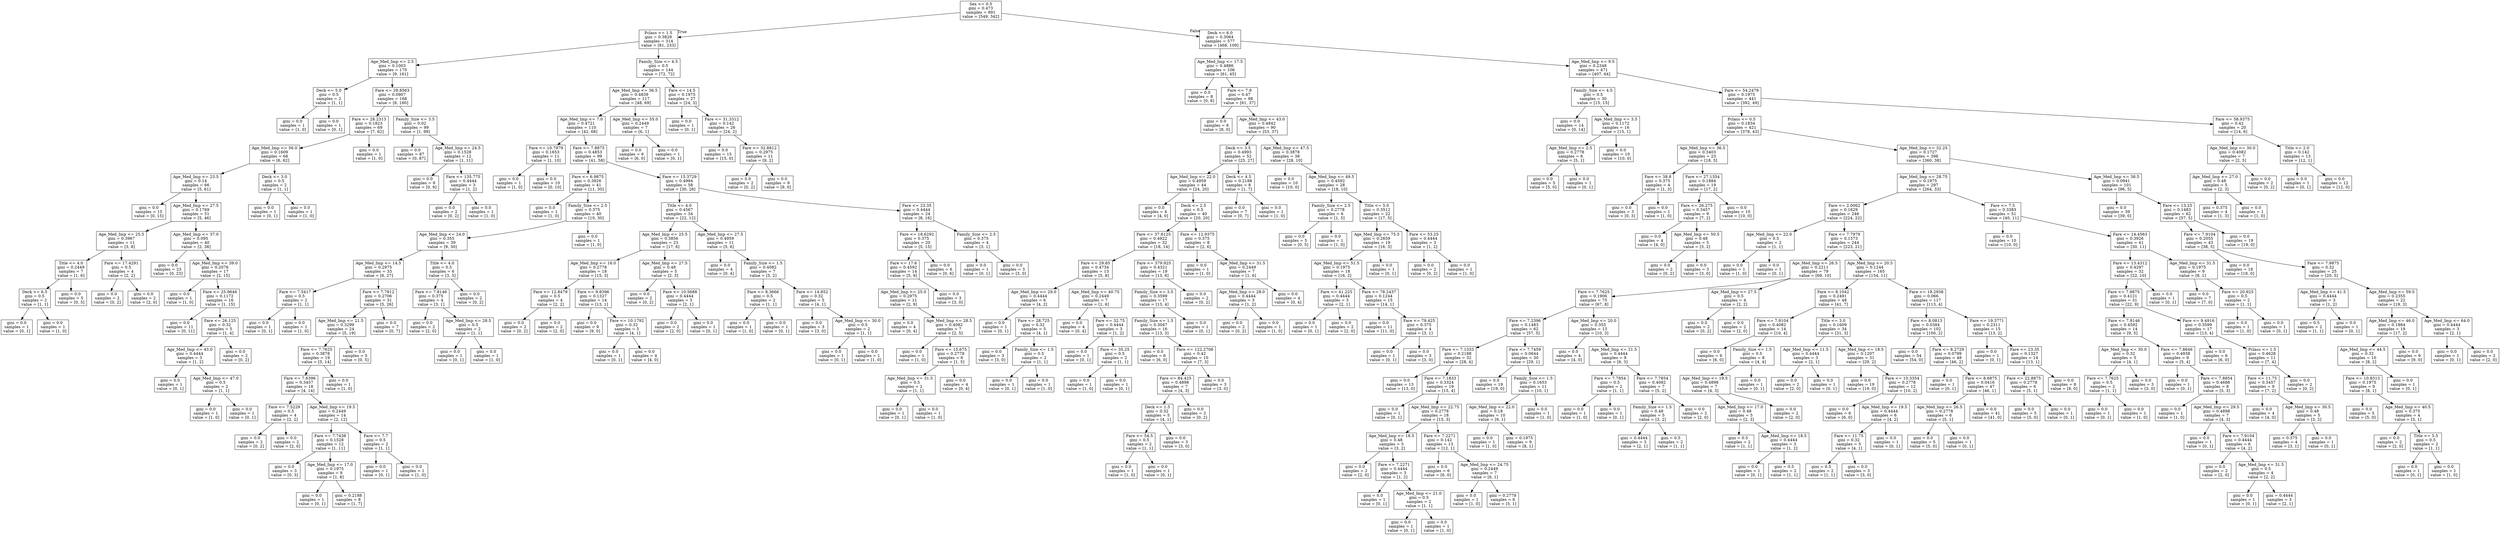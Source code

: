 digraph Tree {
node [shape=box] ;
0 [label="Sex <= 0.5\ngini = 0.473\nsamples = 891\nvalue = [549, 342]"] ;
1 [label="Pclass <= 1.5\ngini = 0.3828\nsamples = 314\nvalue = [81, 233]"] ;
0 -> 1 [labeldistance=2.5, labelangle=45, headlabel="True"] ;
2 [label="Age_Med_Imp <= 2.5\ngini = 0.1003\nsamples = 170\nvalue = [9, 161]"] ;
1 -> 2 ;
3 [label="Deck <= 5.0\ngini = 0.5\nsamples = 2\nvalue = [1, 1]"] ;
2 -> 3 ;
4 [label="gini = 0.0\nsamples = 1\nvalue = [1, 0]"] ;
3 -> 4 ;
5 [label="gini = 0.0\nsamples = 1\nvalue = [0, 1]"] ;
3 -> 5 ;
6 [label="Fare <= 28.8563\ngini = 0.0907\nsamples = 168\nvalue = [8, 160]"] ;
2 -> 6 ;
7 [label="Fare <= 28.2313\ngini = 0.1823\nsamples = 69\nvalue = [7, 62]"] ;
6 -> 7 ;
8 [label="Age_Med_Imp <= 56.0\ngini = 0.1609\nsamples = 68\nvalue = [6, 62]"] ;
7 -> 8 ;
9 [label="Age_Med_Imp <= 23.5\ngini = 0.14\nsamples = 66\nvalue = [5, 61]"] ;
8 -> 9 ;
10 [label="gini = 0.0\nsamples = 15\nvalue = [0, 15]"] ;
9 -> 10 ;
11 [label="Age_Med_Imp <= 27.5\ngini = 0.1769\nsamples = 51\nvalue = [5, 46]"] ;
9 -> 11 ;
12 [label="Age_Med_Imp <= 25.5\ngini = 0.3967\nsamples = 11\nvalue = [3, 8]"] ;
11 -> 12 ;
13 [label="Title <= 4.0\ngini = 0.2449\nsamples = 7\nvalue = [1, 6]"] ;
12 -> 13 ;
14 [label="Deck <= 6.5\ngini = 0.5\nsamples = 2\nvalue = [1, 1]"] ;
13 -> 14 ;
15 [label="gini = 0.0\nsamples = 1\nvalue = [0, 1]"] ;
14 -> 15 ;
16 [label="gini = 0.0\nsamples = 1\nvalue = [1, 0]"] ;
14 -> 16 ;
17 [label="gini = 0.0\nsamples = 5\nvalue = [0, 5]"] ;
13 -> 17 ;
18 [label="Fare <= 17.4291\ngini = 0.5\nsamples = 4\nvalue = [2, 2]"] ;
12 -> 18 ;
19 [label="gini = 0.0\nsamples = 2\nvalue = [0, 2]"] ;
18 -> 19 ;
20 [label="gini = 0.0\nsamples = 2\nvalue = [2, 0]"] ;
18 -> 20 ;
21 [label="Age_Med_Imp <= 37.0\ngini = 0.095\nsamples = 40\nvalue = [2, 38]"] ;
11 -> 21 ;
22 [label="gini = 0.0\nsamples = 23\nvalue = [0, 23]"] ;
21 -> 22 ;
23 [label="Age_Med_Imp <= 39.0\ngini = 0.2076\nsamples = 17\nvalue = [2, 15]"] ;
21 -> 23 ;
24 [label="gini = 0.0\nsamples = 1\nvalue = [1, 0]"] ;
23 -> 24 ;
25 [label="Fare <= 25.9646\ngini = 0.1172\nsamples = 16\nvalue = [1, 15]"] ;
23 -> 25 ;
26 [label="gini = 0.0\nsamples = 11\nvalue = [0, 11]"] ;
25 -> 26 ;
27 [label="Fare <= 26.125\ngini = 0.32\nsamples = 5\nvalue = [1, 4]"] ;
25 -> 27 ;
28 [label="Age_Med_Imp <= 43.0\ngini = 0.4444\nsamples = 3\nvalue = [1, 2]"] ;
27 -> 28 ;
29 [label="gini = 0.0\nsamples = 1\nvalue = [0, 1]"] ;
28 -> 29 ;
30 [label="Age_Med_Imp <= 47.0\ngini = 0.5\nsamples = 2\nvalue = [1, 1]"] ;
28 -> 30 ;
31 [label="gini = 0.0\nsamples = 1\nvalue = [1, 0]"] ;
30 -> 31 ;
32 [label="gini = 0.0\nsamples = 1\nvalue = [0, 1]"] ;
30 -> 32 ;
33 [label="gini = 0.0\nsamples = 2\nvalue = [0, 2]"] ;
27 -> 33 ;
34 [label="Deck <= 3.0\ngini = 0.5\nsamples = 2\nvalue = [1, 1]"] ;
8 -> 34 ;
35 [label="gini = 0.0\nsamples = 1\nvalue = [0, 1]"] ;
34 -> 35 ;
36 [label="gini = 0.0\nsamples = 1\nvalue = [1, 0]"] ;
34 -> 36 ;
37 [label="gini = 0.0\nsamples = 1\nvalue = [1, 0]"] ;
7 -> 37 ;
38 [label="Family_Size <= 3.5\ngini = 0.02\nsamples = 99\nvalue = [1, 98]"] ;
6 -> 38 ;
39 [label="gini = 0.0\nsamples = 87\nvalue = [0, 87]"] ;
38 -> 39 ;
40 [label="Age_Med_Imp <= 24.5\ngini = 0.1528\nsamples = 12\nvalue = [1, 11]"] ;
38 -> 40 ;
41 [label="gini = 0.0\nsamples = 9\nvalue = [0, 9]"] ;
40 -> 41 ;
42 [label="Fare <= 135.775\ngini = 0.4444\nsamples = 3\nvalue = [1, 2]"] ;
40 -> 42 ;
43 [label="gini = 0.0\nsamples = 2\nvalue = [0, 2]"] ;
42 -> 43 ;
44 [label="gini = 0.0\nsamples = 1\nvalue = [1, 0]"] ;
42 -> 44 ;
45 [label="Family_Size <= 4.5\ngini = 0.5\nsamples = 144\nvalue = [72, 72]"] ;
1 -> 45 ;
46 [label="Age_Med_Imp <= 36.5\ngini = 0.4839\nsamples = 117\nvalue = [48, 69]"] ;
45 -> 46 ;
47 [label="Age_Med_Imp <= 7.0\ngini = 0.4721\nsamples = 110\nvalue = [42, 68]"] ;
46 -> 47 ;
48 [label="Fare <= 10.7979\ngini = 0.1653\nsamples = 11\nvalue = [1, 10]"] ;
47 -> 48 ;
49 [label="gini = 0.0\nsamples = 1\nvalue = [1, 0]"] ;
48 -> 49 ;
50 [label="gini = 0.0\nsamples = 10\nvalue = [0, 10]"] ;
48 -> 50 ;
51 [label="Fare <= 7.8875\ngini = 0.4853\nsamples = 99\nvalue = [41, 58]"] ;
47 -> 51 ;
52 [label="Fare <= 6.9875\ngini = 0.3926\nsamples = 41\nvalue = [11, 30]"] ;
51 -> 52 ;
53 [label="gini = 0.0\nsamples = 1\nvalue = [1, 0]"] ;
52 -> 53 ;
54 [label="Family_Size <= 2.5\ngini = 0.375\nsamples = 40\nvalue = [10, 30]"] ;
52 -> 54 ;
55 [label="Age_Med_Imp <= 24.0\ngini = 0.355\nsamples = 39\nvalue = [9, 30]"] ;
54 -> 55 ;
56 [label="Age_Med_Imp <= 14.5\ngini = 0.2975\nsamples = 33\nvalue = [6, 27]"] ;
55 -> 56 ;
57 [label="Fare <= 7.5417\ngini = 0.5\nsamples = 2\nvalue = [1, 1]"] ;
56 -> 57 ;
58 [label="gini = 0.0\nsamples = 1\nvalue = [0, 1]"] ;
57 -> 58 ;
59 [label="gini = 0.0\nsamples = 1\nvalue = [1, 0]"] ;
57 -> 59 ;
60 [label="Fare <= 7.7812\ngini = 0.2706\nsamples = 31\nvalue = [5, 26]"] ;
56 -> 60 ;
61 [label="Age_Med_Imp <= 21.5\ngini = 0.3299\nsamples = 24\nvalue = [5, 19]"] ;
60 -> 61 ;
62 [label="Fare <= 7.7625\ngini = 0.3878\nsamples = 19\nvalue = [5, 14]"] ;
61 -> 62 ;
63 [label="Fare <= 7.6396\ngini = 0.3457\nsamples = 18\nvalue = [4, 14]"] ;
62 -> 63 ;
64 [label="Fare <= 7.5229\ngini = 0.5\nsamples = 4\nvalue = [2, 2]"] ;
63 -> 64 ;
65 [label="gini = 0.0\nsamples = 2\nvalue = [0, 2]"] ;
64 -> 65 ;
66 [label="gini = 0.0\nsamples = 2\nvalue = [2, 0]"] ;
64 -> 66 ;
67 [label="Age_Med_Imp <= 19.5\ngini = 0.2449\nsamples = 14\nvalue = [2, 12]"] ;
63 -> 67 ;
68 [label="Fare <= 7.7438\ngini = 0.1528\nsamples = 12\nvalue = [1, 11]"] ;
67 -> 68 ;
69 [label="gini = 0.0\nsamples = 3\nvalue = [0, 3]"] ;
68 -> 69 ;
70 [label="Age_Med_Imp <= 17.0\ngini = 0.1975\nsamples = 9\nvalue = [1, 8]"] ;
68 -> 70 ;
71 [label="gini = 0.0\nsamples = 1\nvalue = [0, 1]"] ;
70 -> 71 ;
72 [label="gini = 0.2188\nsamples = 8\nvalue = [1, 7]"] ;
70 -> 72 ;
73 [label="Fare <= 7.7\ngini = 0.5\nsamples = 2\nvalue = [1, 1]"] ;
67 -> 73 ;
74 [label="gini = 0.0\nsamples = 1\nvalue = [0, 1]"] ;
73 -> 74 ;
75 [label="gini = 0.0\nsamples = 1\nvalue = [1, 0]"] ;
73 -> 75 ;
76 [label="gini = 0.0\nsamples = 1\nvalue = [1, 0]"] ;
62 -> 76 ;
77 [label="gini = 0.0\nsamples = 5\nvalue = [0, 5]"] ;
61 -> 77 ;
78 [label="gini = 0.0\nsamples = 7\nvalue = [0, 7]"] ;
60 -> 78 ;
79 [label="Title <= 4.0\ngini = 0.5\nsamples = 6\nvalue = [3, 3]"] ;
55 -> 79 ;
80 [label="Fare <= 7.8146\ngini = 0.375\nsamples = 4\nvalue = [3, 1]"] ;
79 -> 80 ;
81 [label="gini = 0.0\nsamples = 2\nvalue = [2, 0]"] ;
80 -> 81 ;
82 [label="Age_Med_Imp <= 28.5\ngini = 0.5\nsamples = 2\nvalue = [1, 1]"] ;
80 -> 82 ;
83 [label="gini = 0.0\nsamples = 1\nvalue = [0, 1]"] ;
82 -> 83 ;
84 [label="gini = 0.0\nsamples = 1\nvalue = [1, 0]"] ;
82 -> 84 ;
85 [label="gini = 0.0\nsamples = 2\nvalue = [0, 2]"] ;
79 -> 85 ;
86 [label="gini = 0.0\nsamples = 1\nvalue = [1, 0]"] ;
54 -> 86 ;
87 [label="Fare <= 15.3729\ngini = 0.4994\nsamples = 58\nvalue = [30, 28]"] ;
51 -> 87 ;
88 [label="Title <= 4.0\ngini = 0.4567\nsamples = 34\nvalue = [22, 12]"] ;
87 -> 88 ;
89 [label="Age_Med_Imp <= 25.5\ngini = 0.3856\nsamples = 23\nvalue = [17, 6]"] ;
88 -> 89 ;
90 [label="Age_Med_Imp <= 16.0\ngini = 0.2778\nsamples = 18\nvalue = [15, 3]"] ;
89 -> 90 ;
91 [label="Fare <= 12.8479\ngini = 0.5\nsamples = 4\nvalue = [2, 2]"] ;
90 -> 91 ;
92 [label="gini = 0.0\nsamples = 2\nvalue = [0, 2]"] ;
91 -> 92 ;
93 [label="gini = 0.0\nsamples = 2\nvalue = [2, 0]"] ;
91 -> 93 ;
94 [label="Fare <= 9.8396\ngini = 0.1327\nsamples = 14\nvalue = [13, 1]"] ;
90 -> 94 ;
95 [label="gini = 0.0\nsamples = 9\nvalue = [9, 0]"] ;
94 -> 95 ;
96 [label="Fare <= 10.1792\ngini = 0.32\nsamples = 5\nvalue = [4, 1]"] ;
94 -> 96 ;
97 [label="gini = 0.0\nsamples = 1\nvalue = [0, 1]"] ;
96 -> 97 ;
98 [label="gini = 0.0\nsamples = 4\nvalue = [4, 0]"] ;
96 -> 98 ;
99 [label="Age_Med_Imp <= 27.5\ngini = 0.48\nsamples = 5\nvalue = [2, 3]"] ;
89 -> 99 ;
100 [label="gini = 0.0\nsamples = 2\nvalue = [0, 2]"] ;
99 -> 100 ;
101 [label="Fare <= 10.5688\ngini = 0.4444\nsamples = 3\nvalue = [2, 1]"] ;
99 -> 101 ;
102 [label="gini = 0.0\nsamples = 2\nvalue = [2, 0]"] ;
101 -> 102 ;
103 [label="gini = 0.0\nsamples = 1\nvalue = [0, 1]"] ;
101 -> 103 ;
104 [label="Age_Med_Imp <= 27.5\ngini = 0.4959\nsamples = 11\nvalue = [5, 6]"] ;
88 -> 104 ;
105 [label="gini = 0.0\nsamples = 4\nvalue = [0, 4]"] ;
104 -> 105 ;
106 [label="Family_Size <= 1.5\ngini = 0.4082\nsamples = 7\nvalue = [5, 2]"] ;
104 -> 106 ;
107 [label="Fare <= 8.3666\ngini = 0.5\nsamples = 2\nvalue = [1, 1]"] ;
106 -> 107 ;
108 [label="gini = 0.0\nsamples = 1\nvalue = [1, 0]"] ;
107 -> 108 ;
109 [label="gini = 0.0\nsamples = 1\nvalue = [0, 1]"] ;
107 -> 109 ;
110 [label="Fare <= 14.852\ngini = 0.32\nsamples = 5\nvalue = [4, 1]"] ;
106 -> 110 ;
111 [label="gini = 0.0\nsamples = 3\nvalue = [3, 0]"] ;
110 -> 111 ;
112 [label="Age_Med_Imp <= 30.0\ngini = 0.5\nsamples = 2\nvalue = [1, 1]"] ;
110 -> 112 ;
113 [label="gini = 0.0\nsamples = 1\nvalue = [0, 1]"] ;
112 -> 113 ;
114 [label="gini = 0.0\nsamples = 1\nvalue = [1, 0]"] ;
112 -> 114 ;
115 [label="Fare <= 23.35\ngini = 0.4444\nsamples = 24\nvalue = [8, 16]"] ;
87 -> 115 ;
116 [label="Fare <= 18.6292\ngini = 0.375\nsamples = 20\nvalue = [5, 15]"] ;
115 -> 116 ;
117 [label="Fare <= 17.6\ngini = 0.4592\nsamples = 14\nvalue = [5, 9]"] ;
116 -> 117 ;
118 [label="Age_Med_Imp <= 25.0\ngini = 0.2975\nsamples = 11\nvalue = [2, 9]"] ;
117 -> 118 ;
119 [label="gini = 0.0\nsamples = 4\nvalue = [0, 4]"] ;
118 -> 119 ;
120 [label="Age_Med_Imp <= 28.5\ngini = 0.4082\nsamples = 7\nvalue = [2, 5]"] ;
118 -> 120 ;
121 [label="gini = 0.0\nsamples = 1\nvalue = [1, 0]"] ;
120 -> 121 ;
122 [label="Fare <= 15.675\ngini = 0.2778\nsamples = 6\nvalue = [1, 5]"] ;
120 -> 122 ;
123 [label="Age_Med_Imp <= 31.5\ngini = 0.5\nsamples = 2\nvalue = [1, 1]"] ;
122 -> 123 ;
124 [label="gini = 0.0\nsamples = 1\nvalue = [0, 1]"] ;
123 -> 124 ;
125 [label="gini = 0.0\nsamples = 1\nvalue = [1, 0]"] ;
123 -> 125 ;
126 [label="gini = 0.0\nsamples = 4\nvalue = [0, 4]"] ;
122 -> 126 ;
127 [label="gini = 0.0\nsamples = 3\nvalue = [3, 0]"] ;
117 -> 127 ;
128 [label="gini = 0.0\nsamples = 6\nvalue = [0, 6]"] ;
116 -> 128 ;
129 [label="Family_Size <= 2.5\ngini = 0.375\nsamples = 4\nvalue = [3, 1]"] ;
115 -> 129 ;
130 [label="gini = 0.0\nsamples = 1\nvalue = [0, 1]"] ;
129 -> 130 ;
131 [label="gini = 0.0\nsamples = 3\nvalue = [3, 0]"] ;
129 -> 131 ;
132 [label="Age_Med_Imp <= 55.0\ngini = 0.2449\nsamples = 7\nvalue = [6, 1]"] ;
46 -> 132 ;
133 [label="gini = 0.0\nsamples = 6\nvalue = [6, 0]"] ;
132 -> 133 ;
134 [label="gini = 0.0\nsamples = 1\nvalue = [0, 1]"] ;
132 -> 134 ;
135 [label="Fare <= 14.5\ngini = 0.1975\nsamples = 27\nvalue = [24, 3]"] ;
45 -> 135 ;
136 [label="gini = 0.0\nsamples = 1\nvalue = [0, 1]"] ;
135 -> 136 ;
137 [label="Fare <= 31.3312\ngini = 0.142\nsamples = 26\nvalue = [24, 2]"] ;
135 -> 137 ;
138 [label="gini = 0.0\nsamples = 15\nvalue = [15, 0]"] ;
137 -> 138 ;
139 [label="Fare <= 32.8812\ngini = 0.2975\nsamples = 11\nvalue = [9, 2]"] ;
137 -> 139 ;
140 [label="gini = 0.0\nsamples = 2\nvalue = [0, 2]"] ;
139 -> 140 ;
141 [label="gini = 0.0\nsamples = 9\nvalue = [9, 0]"] ;
139 -> 141 ;
142 [label="Deck <= 6.0\ngini = 0.3064\nsamples = 577\nvalue = [468, 109]"] ;
0 -> 142 [labeldistance=2.5, labelangle=-45, headlabel="False"] ;
143 [label="Age_Med_Imp <= 17.5\ngini = 0.4886\nsamples = 106\nvalue = [61, 45]"] ;
142 -> 143 ;
144 [label="gini = 0.0\nsamples = 8\nvalue = [0, 8]"] ;
143 -> 144 ;
145 [label="Fare <= 7.9\ngini = 0.47\nsamples = 98\nvalue = [61, 37]"] ;
143 -> 145 ;
146 [label="gini = 0.0\nsamples = 8\nvalue = [8, 0]"] ;
145 -> 146 ;
147 [label="Age_Med_Imp <= 43.0\ngini = 0.4842\nsamples = 90\nvalue = [53, 37]"] ;
145 -> 147 ;
148 [label="Deck <= 3.5\ngini = 0.4993\nsamples = 52\nvalue = [25, 27]"] ;
147 -> 148 ;
149 [label="Age_Med_Imp <= 22.0\ngini = 0.4959\nsamples = 44\nvalue = [24, 20]"] ;
148 -> 149 ;
150 [label="gini = 0.0\nsamples = 4\nvalue = [4, 0]"] ;
149 -> 150 ;
151 [label="Deck <= 2.5\ngini = 0.5\nsamples = 40\nvalue = [20, 20]"] ;
149 -> 151 ;
152 [label="Fare <= 37.8125\ngini = 0.4922\nsamples = 32\nvalue = [18, 14]"] ;
151 -> 152 ;
153 [label="Fare <= 29.85\ngini = 0.4734\nsamples = 13\nvalue = [5, 8]"] ;
152 -> 153 ;
154 [label="Age_Med_Imp <= 29.0\ngini = 0.4444\nsamples = 6\nvalue = [4, 2]"] ;
153 -> 154 ;
155 [label="gini = 0.0\nsamples = 1\nvalue = [0, 1]"] ;
154 -> 155 ;
156 [label="Fare <= 28.725\ngini = 0.32\nsamples = 5\nvalue = [4, 1]"] ;
154 -> 156 ;
157 [label="gini = 0.0\nsamples = 3\nvalue = [3, 0]"] ;
156 -> 157 ;
158 [label="Family_Size <= 1.5\ngini = 0.5\nsamples = 2\nvalue = [1, 1]"] ;
156 -> 158 ;
159 [label="gini = 0.0\nsamples = 1\nvalue = [0, 1]"] ;
158 -> 159 ;
160 [label="gini = 0.0\nsamples = 1\nvalue = [1, 0]"] ;
158 -> 160 ;
161 [label="Age_Med_Imp <= 40.75\ngini = 0.2449\nsamples = 7\nvalue = [1, 6]"] ;
153 -> 161 ;
162 [label="gini = 0.0\nsamples = 4\nvalue = [0, 4]"] ;
161 -> 162 ;
163 [label="Fare <= 32.75\ngini = 0.4444\nsamples = 3\nvalue = [1, 2]"] ;
161 -> 163 ;
164 [label="gini = 0.0\nsamples = 1\nvalue = [0, 1]"] ;
163 -> 164 ;
165 [label="Fare <= 35.25\ngini = 0.5\nsamples = 2\nvalue = [1, 1]"] ;
163 -> 165 ;
166 [label="gini = 0.0\nsamples = 1\nvalue = [1, 0]"] ;
165 -> 166 ;
167 [label="gini = 0.0\nsamples = 1\nvalue = [0, 1]"] ;
165 -> 167 ;
168 [label="Fare <= 379.925\ngini = 0.4321\nsamples = 19\nvalue = [13, 6]"] ;
152 -> 168 ;
169 [label="Family_Size <= 3.5\ngini = 0.3599\nsamples = 17\nvalue = [13, 4]"] ;
168 -> 169 ;
170 [label="Family_Size <= 1.5\ngini = 0.3047\nsamples = 16\nvalue = [13, 3]"] ;
169 -> 170 ;
171 [label="gini = 0.0\nsamples = 6\nvalue = [6, 0]"] ;
170 -> 171 ;
172 [label="Fare <= 122.2708\ngini = 0.42\nsamples = 10\nvalue = [7, 3]"] ;
170 -> 172 ;
173 [label="Fare <= 84.425\ngini = 0.4898\nsamples = 7\nvalue = [4, 3]"] ;
172 -> 173 ;
174 [label="Deck <= 1.5\ngini = 0.32\nsamples = 5\nvalue = [4, 1]"] ;
173 -> 174 ;
175 [label="Fare <= 54.5\ngini = 0.5\nsamples = 2\nvalue = [1, 1]"] ;
174 -> 175 ;
176 [label="gini = 0.0\nsamples = 1\nvalue = [1, 0]"] ;
175 -> 176 ;
177 [label="gini = 0.0\nsamples = 1\nvalue = [0, 1]"] ;
175 -> 177 ;
178 [label="gini = 0.0\nsamples = 3\nvalue = [3, 0]"] ;
174 -> 178 ;
179 [label="gini = 0.0\nsamples = 2\nvalue = [0, 2]"] ;
173 -> 179 ;
180 [label="gini = 0.0\nsamples = 3\nvalue = [3, 0]"] ;
172 -> 180 ;
181 [label="gini = 0.0\nsamples = 1\nvalue = [0, 1]"] ;
169 -> 181 ;
182 [label="gini = 0.0\nsamples = 2\nvalue = [0, 2]"] ;
168 -> 182 ;
183 [label="Fare <= 12.9375\ngini = 0.375\nsamples = 8\nvalue = [2, 6]"] ;
151 -> 183 ;
184 [label="gini = 0.0\nsamples = 1\nvalue = [1, 0]"] ;
183 -> 184 ;
185 [label="Age_Med_Imp <= 31.5\ngini = 0.2449\nsamples = 7\nvalue = [1, 6]"] ;
183 -> 185 ;
186 [label="Age_Med_Imp <= 28.0\ngini = 0.4444\nsamples = 3\nvalue = [1, 2]"] ;
185 -> 186 ;
187 [label="gini = 0.0\nsamples = 2\nvalue = [0, 2]"] ;
186 -> 187 ;
188 [label="gini = 0.0\nsamples = 1\nvalue = [1, 0]"] ;
186 -> 188 ;
189 [label="gini = 0.0\nsamples = 4\nvalue = [0, 4]"] ;
185 -> 189 ;
190 [label="Deck <= 4.5\ngini = 0.2188\nsamples = 8\nvalue = [1, 7]"] ;
148 -> 190 ;
191 [label="gini = 0.0\nsamples = 7\nvalue = [0, 7]"] ;
190 -> 191 ;
192 [label="gini = 0.0\nsamples = 1\nvalue = [1, 0]"] ;
190 -> 192 ;
193 [label="Age_Med_Imp <= 47.5\ngini = 0.3878\nsamples = 38\nvalue = [28, 10]"] ;
147 -> 193 ;
194 [label="gini = 0.0\nsamples = 10\nvalue = [10, 0]"] ;
193 -> 194 ;
195 [label="Age_Med_Imp <= 49.5\ngini = 0.4592\nsamples = 28\nvalue = [18, 10]"] ;
193 -> 195 ;
196 [label="Family_Size <= 2.5\ngini = 0.2778\nsamples = 6\nvalue = [1, 5]"] ;
195 -> 196 ;
197 [label="gini = 0.0\nsamples = 5\nvalue = [0, 5]"] ;
196 -> 197 ;
198 [label="gini = 0.0\nsamples = 1\nvalue = [1, 0]"] ;
196 -> 198 ;
199 [label="Title <= 5.0\ngini = 0.3512\nsamples = 22\nvalue = [17, 5]"] ;
195 -> 199 ;
200 [label="Age_Med_Imp <= 75.5\ngini = 0.2659\nsamples = 19\nvalue = [16, 3]"] ;
199 -> 200 ;
201 [label="Age_Med_Imp <= 51.5\ngini = 0.1975\nsamples = 18\nvalue = [16, 2]"] ;
200 -> 201 ;
202 [label="Fare <= 41.225\ngini = 0.4444\nsamples = 3\nvalue = [2, 1]"] ;
201 -> 202 ;
203 [label="gini = 0.0\nsamples = 1\nvalue = [0, 1]"] ;
202 -> 203 ;
204 [label="gini = 0.0\nsamples = 2\nvalue = [2, 0]"] ;
202 -> 204 ;
205 [label="Fare <= 78.2437\ngini = 0.1244\nsamples = 15\nvalue = [14, 1]"] ;
201 -> 205 ;
206 [label="gini = 0.0\nsamples = 11\nvalue = [11, 0]"] ;
205 -> 206 ;
207 [label="Fare <= 79.425\ngini = 0.375\nsamples = 4\nvalue = [3, 1]"] ;
205 -> 207 ;
208 [label="gini = 0.0\nsamples = 1\nvalue = [0, 1]"] ;
207 -> 208 ;
209 [label="gini = 0.0\nsamples = 3\nvalue = [3, 0]"] ;
207 -> 209 ;
210 [label="gini = 0.0\nsamples = 1\nvalue = [0, 1]"] ;
200 -> 210 ;
211 [label="Fare <= 53.25\ngini = 0.4444\nsamples = 3\nvalue = [1, 2]"] ;
199 -> 211 ;
212 [label="gini = 0.0\nsamples = 2\nvalue = [0, 2]"] ;
211 -> 212 ;
213 [label="gini = 0.0\nsamples = 1\nvalue = [1, 0]"] ;
211 -> 213 ;
214 [label="Age_Med_Imp <= 9.5\ngini = 0.2348\nsamples = 471\nvalue = [407, 64]"] ;
142 -> 214 ;
215 [label="Family_Size <= 4.5\ngini = 0.5\nsamples = 30\nvalue = [15, 15]"] ;
214 -> 215 ;
216 [label="gini = 0.0\nsamples = 14\nvalue = [0, 14]"] ;
215 -> 216 ;
217 [label="Age_Med_Imp <= 3.5\ngini = 0.1172\nsamples = 16\nvalue = [15, 1]"] ;
215 -> 217 ;
218 [label="Age_Med_Imp <= 2.5\ngini = 0.2778\nsamples = 6\nvalue = [5, 1]"] ;
217 -> 218 ;
219 [label="gini = 0.0\nsamples = 5\nvalue = [5, 0]"] ;
218 -> 219 ;
220 [label="gini = 0.0\nsamples = 1\nvalue = [0, 1]"] ;
218 -> 220 ;
221 [label="gini = 0.0\nsamples = 10\nvalue = [10, 0]"] ;
217 -> 221 ;
222 [label="Fare <= 54.2479\ngini = 0.1975\nsamples = 441\nvalue = [392, 49]"] ;
214 -> 222 ;
223 [label="Pclass <= 0.5\ngini = 0.1834\nsamples = 421\nvalue = [378, 43]"] ;
222 -> 223 ;
224 [label="Age_Med_Imp <= 36.5\ngini = 0.3403\nsamples = 23\nvalue = [18, 5]"] ;
223 -> 224 ;
225 [label="Fare <= 38.8\ngini = 0.375\nsamples = 4\nvalue = [1, 3]"] ;
224 -> 225 ;
226 [label="gini = 0.0\nsamples = 3\nvalue = [0, 3]"] ;
225 -> 226 ;
227 [label="gini = 0.0\nsamples = 1\nvalue = [1, 0]"] ;
225 -> 227 ;
228 [label="Fare <= 27.1354\ngini = 0.1884\nsamples = 19\nvalue = [17, 2]"] ;
224 -> 228 ;
229 [label="Fare <= 26.275\ngini = 0.3457\nsamples = 9\nvalue = [7, 2]"] ;
228 -> 229 ;
230 [label="gini = 0.0\nsamples = 4\nvalue = [4, 0]"] ;
229 -> 230 ;
231 [label="Age_Med_Imp <= 50.5\ngini = 0.48\nsamples = 5\nvalue = [3, 2]"] ;
229 -> 231 ;
232 [label="gini = 0.0\nsamples = 2\nvalue = [0, 2]"] ;
231 -> 232 ;
233 [label="gini = 0.0\nsamples = 3\nvalue = [3, 0]"] ;
231 -> 233 ;
234 [label="gini = 0.0\nsamples = 10\nvalue = [10, 0]"] ;
228 -> 234 ;
235 [label="Age_Med_Imp <= 32.25\ngini = 0.1727\nsamples = 398\nvalue = [360, 38]"] ;
223 -> 235 ;
236 [label="Age_Med_Imp <= 28.75\ngini = 0.1975\nsamples = 297\nvalue = [264, 33]"] ;
235 -> 236 ;
237 [label="Fare <= 2.0062\ngini = 0.1629\nsamples = 246\nvalue = [224, 22]"] ;
236 -> 237 ;
238 [label="Age_Med_Imp <= 22.0\ngini = 0.5\nsamples = 2\nvalue = [1, 1]"] ;
237 -> 238 ;
239 [label="gini = 0.0\nsamples = 1\nvalue = [1, 0]"] ;
238 -> 239 ;
240 [label="gini = 0.0\nsamples = 1\nvalue = [0, 1]"] ;
238 -> 240 ;
241 [label="Fare <= 7.7979\ngini = 0.1573\nsamples = 244\nvalue = [223, 21]"] ;
237 -> 241 ;
242 [label="Age_Med_Imp <= 26.5\ngini = 0.2211\nsamples = 79\nvalue = [69, 10]"] ;
241 -> 242 ;
243 [label="Fare <= 7.7625\ngini = 0.1906\nsamples = 75\nvalue = [67, 8]"] ;
242 -> 243 ;
244 [label="Fare <= 7.2396\ngini = 0.1483\nsamples = 62\nvalue = [57, 5]"] ;
243 -> 244 ;
245 [label="Fare <= 7.1333\ngini = 0.2188\nsamples = 32\nvalue = [28, 4]"] ;
244 -> 245 ;
246 [label="gini = 0.0\nsamples = 13\nvalue = [13, 0]"] ;
245 -> 246 ;
247 [label="Fare <= 7.1833\ngini = 0.3324\nsamples = 19\nvalue = [15, 4]"] ;
245 -> 247 ;
248 [label="gini = 0.0\nsamples = 1\nvalue = [0, 1]"] ;
247 -> 248 ;
249 [label="Age_Med_Imp <= 22.75\ngini = 0.2778\nsamples = 18\nvalue = [15, 3]"] ;
247 -> 249 ;
250 [label="Age_Med_Imp <= 18.5\ngini = 0.48\nsamples = 5\nvalue = [3, 2]"] ;
249 -> 250 ;
251 [label="gini = 0.0\nsamples = 2\nvalue = [2, 0]"] ;
250 -> 251 ;
252 [label="Fare <= 7.2271\ngini = 0.4444\nsamples = 3\nvalue = [1, 2]"] ;
250 -> 252 ;
253 [label="gini = 0.0\nsamples = 1\nvalue = [0, 1]"] ;
252 -> 253 ;
254 [label="Age_Med_Imp <= 21.0\ngini = 0.5\nsamples = 2\nvalue = [1, 1]"] ;
252 -> 254 ;
255 [label="gini = 0.0\nsamples = 1\nvalue = [0, 1]"] ;
254 -> 255 ;
256 [label="gini = 0.0\nsamples = 1\nvalue = [1, 0]"] ;
254 -> 256 ;
257 [label="Fare <= 7.2271\ngini = 0.142\nsamples = 13\nvalue = [12, 1]"] ;
249 -> 257 ;
258 [label="gini = 0.0\nsamples = 6\nvalue = [6, 0]"] ;
257 -> 258 ;
259 [label="Age_Med_Imp <= 24.75\ngini = 0.2449\nsamples = 7\nvalue = [6, 1]"] ;
257 -> 259 ;
260 [label="gini = 0.0\nsamples = 1\nvalue = [1, 0]"] ;
259 -> 260 ;
261 [label="gini = 0.2778\nsamples = 6\nvalue = [5, 1]"] ;
259 -> 261 ;
262 [label="Fare <= 7.7459\ngini = 0.0644\nsamples = 30\nvalue = [29, 1]"] ;
244 -> 262 ;
263 [label="gini = 0.0\nsamples = 19\nvalue = [19, 0]"] ;
262 -> 263 ;
264 [label="Family_Size <= 1.5\ngini = 0.1653\nsamples = 11\nvalue = [10, 1]"] ;
262 -> 264 ;
265 [label="Age_Med_Imp <= 22.0\ngini = 0.18\nsamples = 10\nvalue = [9, 1]"] ;
264 -> 265 ;
266 [label="gini = 0.0\nsamples = 1\nvalue = [1, 0]"] ;
265 -> 266 ;
267 [label="gini = 0.1975\nsamples = 9\nvalue = [8, 1]"] ;
265 -> 267 ;
268 [label="gini = 0.0\nsamples = 1\nvalue = [1, 0]"] ;
264 -> 268 ;
269 [label="Age_Med_Imp <= 20.0\ngini = 0.355\nsamples = 13\nvalue = [10, 3]"] ;
243 -> 269 ;
270 [label="gini = 0.0\nsamples = 4\nvalue = [4, 0]"] ;
269 -> 270 ;
271 [label="Age_Med_Imp <= 21.5\ngini = 0.4444\nsamples = 9\nvalue = [6, 3]"] ;
269 -> 271 ;
272 [label="Fare <= 7.7854\ngini = 0.5\nsamples = 2\nvalue = [1, 1]"] ;
271 -> 272 ;
273 [label="gini = 0.0\nsamples = 1\nvalue = [1, 0]"] ;
272 -> 273 ;
274 [label="gini = 0.0\nsamples = 1\nvalue = [0, 1]"] ;
272 -> 274 ;
275 [label="Fare <= 7.7854\ngini = 0.4082\nsamples = 7\nvalue = [5, 2]"] ;
271 -> 275 ;
276 [label="Family_Size <= 1.5\ngini = 0.48\nsamples = 5\nvalue = [3, 2]"] ;
275 -> 276 ;
277 [label="gini = 0.4444\nsamples = 3\nvalue = [2, 1]"] ;
276 -> 277 ;
278 [label="gini = 0.5\nsamples = 2\nvalue = [1, 1]"] ;
276 -> 278 ;
279 [label="gini = 0.0\nsamples = 2\nvalue = [2, 0]"] ;
275 -> 279 ;
280 [label="Age_Med_Imp <= 27.5\ngini = 0.5\nsamples = 4\nvalue = [2, 2]"] ;
242 -> 280 ;
281 [label="gini = 0.0\nsamples = 2\nvalue = [0, 2]"] ;
280 -> 281 ;
282 [label="gini = 0.0\nsamples = 2\nvalue = [2, 0]"] ;
280 -> 282 ;
283 [label="Age_Med_Imp <= 20.5\ngini = 0.1244\nsamples = 165\nvalue = [154, 11]"] ;
241 -> 283 ;
284 [label="Fare <= 8.1042\ngini = 0.2491\nsamples = 48\nvalue = [41, 7]"] ;
283 -> 284 ;
285 [label="Fare <= 7.9104\ngini = 0.4082\nsamples = 14\nvalue = [10, 4]"] ;
284 -> 285 ;
286 [label="gini = 0.0\nsamples = 6\nvalue = [6, 0]"] ;
285 -> 286 ;
287 [label="Family_Size <= 1.5\ngini = 0.5\nsamples = 8\nvalue = [4, 4]"] ;
285 -> 287 ;
288 [label="Age_Med_Imp <= 19.5\ngini = 0.4898\nsamples = 7\nvalue = [4, 3]"] ;
287 -> 288 ;
289 [label="Age_Med_Imp <= 17.0\ngini = 0.48\nsamples = 5\nvalue = [2, 3]"] ;
288 -> 289 ;
290 [label="gini = 0.5\nsamples = 2\nvalue = [1, 1]"] ;
289 -> 290 ;
291 [label="Age_Med_Imp <= 18.5\ngini = 0.4444\nsamples = 3\nvalue = [1, 2]"] ;
289 -> 291 ;
292 [label="gini = 0.0\nsamples = 1\nvalue = [0, 1]"] ;
291 -> 292 ;
293 [label="gini = 0.5\nsamples = 2\nvalue = [1, 1]"] ;
291 -> 293 ;
294 [label="gini = 0.0\nsamples = 2\nvalue = [2, 0]"] ;
288 -> 294 ;
295 [label="gini = 0.0\nsamples = 1\nvalue = [0, 1]"] ;
287 -> 295 ;
296 [label="Title <= 3.0\ngini = 0.1609\nsamples = 34\nvalue = [31, 3]"] ;
284 -> 296 ;
297 [label="Age_Med_Imp <= 11.5\ngini = 0.4444\nsamples = 3\nvalue = [2, 1]"] ;
296 -> 297 ;
298 [label="gini = 0.0\nsamples = 2\nvalue = [2, 0]"] ;
297 -> 298 ;
299 [label="gini = 0.0\nsamples = 1\nvalue = [0, 1]"] ;
297 -> 299 ;
300 [label="Age_Med_Imp <= 18.5\ngini = 0.1207\nsamples = 31\nvalue = [29, 2]"] ;
296 -> 300 ;
301 [label="gini = 0.0\nsamples = 19\nvalue = [19, 0]"] ;
300 -> 301 ;
302 [label="Fare <= 10.3354\ngini = 0.2778\nsamples = 12\nvalue = [10, 2]"] ;
300 -> 302 ;
303 [label="gini = 0.0\nsamples = 6\nvalue = [6, 0]"] ;
302 -> 303 ;
304 [label="Age_Med_Imp <= 19.5\ngini = 0.4444\nsamples = 6\nvalue = [4, 2]"] ;
302 -> 304 ;
305 [label="Fare <= 11.75\ngini = 0.32\nsamples = 5\nvalue = [4, 1]"] ;
304 -> 305 ;
306 [label="gini = 0.5\nsamples = 2\nvalue = [1, 1]"] ;
305 -> 306 ;
307 [label="gini = 0.0\nsamples = 3\nvalue = [3, 0]"] ;
305 -> 307 ;
308 [label="gini = 0.0\nsamples = 1\nvalue = [0, 1]"] ;
304 -> 308 ;
309 [label="Fare <= 18.2938\ngini = 0.066\nsamples = 117\nvalue = [113, 4]"] ;
283 -> 309 ;
310 [label="Fare <= 8.0813\ngini = 0.0384\nsamples = 102\nvalue = [100, 2]"] ;
309 -> 310 ;
311 [label="gini = 0.0\nsamples = 54\nvalue = [54, 0]"] ;
310 -> 311 ;
312 [label="Fare <= 8.2729\ngini = 0.0799\nsamples = 48\nvalue = [46, 2]"] ;
310 -> 312 ;
313 [label="gini = 0.0\nsamples = 1\nvalue = [0, 1]"] ;
312 -> 313 ;
314 [label="Fare <= 8.6875\ngini = 0.0416\nsamples = 47\nvalue = [46, 1]"] ;
312 -> 314 ;
315 [label="Age_Med_Imp <= 26.5\ngini = 0.2778\nsamples = 6\nvalue = [5, 1]"] ;
314 -> 315 ;
316 [label="gini = 0.0\nsamples = 5\nvalue = [5, 0]"] ;
315 -> 316 ;
317 [label="gini = 0.0\nsamples = 1\nvalue = [0, 1]"] ;
315 -> 317 ;
318 [label="gini = 0.0\nsamples = 41\nvalue = [41, 0]"] ;
314 -> 318 ;
319 [label="Fare <= 19.3771\ngini = 0.2311\nsamples = 15\nvalue = [13, 2]"] ;
309 -> 319 ;
320 [label="gini = 0.0\nsamples = 1\nvalue = [0, 1]"] ;
319 -> 320 ;
321 [label="Fare <= 23.35\ngini = 0.1327\nsamples = 14\nvalue = [13, 1]"] ;
319 -> 321 ;
322 [label="Fare <= 22.8875\ngini = 0.2778\nsamples = 6\nvalue = [5, 1]"] ;
321 -> 322 ;
323 [label="gini = 0.0\nsamples = 5\nvalue = [5, 0]"] ;
322 -> 323 ;
324 [label="gini = 0.0\nsamples = 1\nvalue = [0, 1]"] ;
322 -> 324 ;
325 [label="gini = 0.0\nsamples = 8\nvalue = [8, 0]"] ;
321 -> 325 ;
326 [label="Fare <= 7.5\ngini = 0.3383\nsamples = 51\nvalue = [40, 11]"] ;
236 -> 326 ;
327 [label="gini = 0.0\nsamples = 10\nvalue = [10, 0]"] ;
326 -> 327 ;
328 [label="Fare <= 14.4563\ngini = 0.3926\nsamples = 41\nvalue = [30, 11]"] ;
326 -> 328 ;
329 [label="Fare <= 13.4312\ngini = 0.4297\nsamples = 32\nvalue = [22, 10]"] ;
328 -> 329 ;
330 [label="Fare <= 7.9875\ngini = 0.4121\nsamples = 31\nvalue = [22, 9]"] ;
329 -> 330 ;
331 [label="Fare <= 7.8146\ngini = 0.4592\nsamples = 14\nvalue = [9, 5]"] ;
330 -> 331 ;
332 [label="Age_Med_Imp <= 30.0\ngini = 0.32\nsamples = 5\nvalue = [4, 1]"] ;
331 -> 332 ;
333 [label="Fare <= 7.7625\ngini = 0.5\nsamples = 2\nvalue = [1, 1]"] ;
332 -> 333 ;
334 [label="gini = 0.0\nsamples = 1\nvalue = [0, 1]"] ;
333 -> 334 ;
335 [label="gini = 0.0\nsamples = 1\nvalue = [1, 0]"] ;
333 -> 335 ;
336 [label="gini = 0.0\nsamples = 3\nvalue = [3, 0]"] ;
332 -> 336 ;
337 [label="Fare <= 7.8646\ngini = 0.4938\nsamples = 9\nvalue = [5, 4]"] ;
331 -> 337 ;
338 [label="gini = 0.0\nsamples = 1\nvalue = [0, 1]"] ;
337 -> 338 ;
339 [label="Fare <= 7.8854\ngini = 0.4688\nsamples = 8\nvalue = [5, 3]"] ;
337 -> 339 ;
340 [label="gini = 0.0\nsamples = 1\nvalue = [1, 0]"] ;
339 -> 340 ;
341 [label="Age_Med_Imp <= 29.5\ngini = 0.4898\nsamples = 7\nvalue = [4, 3]"] ;
339 -> 341 ;
342 [label="gini = 0.0\nsamples = 1\nvalue = [0, 1]"] ;
341 -> 342 ;
343 [label="Fare <= 7.9104\ngini = 0.4444\nsamples = 6\nvalue = [4, 2]"] ;
341 -> 343 ;
344 [label="gini = 0.0\nsamples = 2\nvalue = [2, 0]"] ;
343 -> 344 ;
345 [label="Age_Med_Imp <= 31.5\ngini = 0.5\nsamples = 4\nvalue = [2, 2]"] ;
343 -> 345 ;
346 [label="gini = 0.0\nsamples = 1\nvalue = [0, 1]"] ;
345 -> 346 ;
347 [label="gini = 0.4444\nsamples = 3\nvalue = [2, 1]"] ;
345 -> 347 ;
348 [label="Fare <= 9.4916\ngini = 0.3599\nsamples = 17\nvalue = [13, 4]"] ;
330 -> 348 ;
349 [label="gini = 0.0\nsamples = 6\nvalue = [6, 0]"] ;
348 -> 349 ;
350 [label="Pclass <= 1.5\ngini = 0.4628\nsamples = 11\nvalue = [7, 4]"] ;
348 -> 350 ;
351 [label="Fare <= 11.75\ngini = 0.3457\nsamples = 9\nvalue = [7, 2]"] ;
350 -> 351 ;
352 [label="gini = 0.0\nsamples = 4\nvalue = [4, 0]"] ;
351 -> 352 ;
353 [label="Age_Med_Imp <= 30.5\ngini = 0.48\nsamples = 5\nvalue = [3, 2]"] ;
351 -> 353 ;
354 [label="gini = 0.375\nsamples = 4\nvalue = [3, 1]"] ;
353 -> 354 ;
355 [label="gini = 0.0\nsamples = 1\nvalue = [0, 1]"] ;
353 -> 355 ;
356 [label="gini = 0.0\nsamples = 2\nvalue = [0, 2]"] ;
350 -> 356 ;
357 [label="gini = 0.0\nsamples = 1\nvalue = [0, 1]"] ;
329 -> 357 ;
358 [label="Age_Med_Imp <= 31.5\ngini = 0.1975\nsamples = 9\nvalue = [8, 1]"] ;
328 -> 358 ;
359 [label="gini = 0.0\nsamples = 7\nvalue = [7, 0]"] ;
358 -> 359 ;
360 [label="Fare <= 20.925\ngini = 0.5\nsamples = 2\nvalue = [1, 1]"] ;
358 -> 360 ;
361 [label="gini = 0.0\nsamples = 1\nvalue = [1, 0]"] ;
360 -> 361 ;
362 [label="gini = 0.0\nsamples = 1\nvalue = [0, 1]"] ;
360 -> 362 ;
363 [label="Age_Med_Imp <= 38.5\ngini = 0.0941\nsamples = 101\nvalue = [96, 5]"] ;
235 -> 363 ;
364 [label="gini = 0.0\nsamples = 39\nvalue = [39, 0]"] ;
363 -> 364 ;
365 [label="Fare <= 13.25\ngini = 0.1483\nsamples = 62\nvalue = [57, 5]"] ;
363 -> 365 ;
366 [label="Fare <= 7.9104\ngini = 0.2055\nsamples = 43\nvalue = [38, 5]"] ;
365 -> 366 ;
367 [label="gini = 0.0\nsamples = 18\nvalue = [18, 0]"] ;
366 -> 367 ;
368 [label="Fare <= 7.9875\ngini = 0.32\nsamples = 25\nvalue = [20, 5]"] ;
366 -> 368 ;
369 [label="Age_Med_Imp <= 41.5\ngini = 0.4444\nsamples = 3\nvalue = [1, 2]"] ;
368 -> 369 ;
370 [label="gini = 0.5\nsamples = 2\nvalue = [1, 1]"] ;
369 -> 370 ;
371 [label="gini = 0.0\nsamples = 1\nvalue = [0, 1]"] ;
369 -> 371 ;
372 [label="Age_Med_Imp <= 59.5\ngini = 0.2355\nsamples = 22\nvalue = [19, 3]"] ;
368 -> 372 ;
373 [label="Age_Med_Imp <= 46.0\ngini = 0.1884\nsamples = 19\nvalue = [17, 2]"] ;
372 -> 373 ;
374 [label="Age_Med_Imp <= 44.5\ngini = 0.32\nsamples = 10\nvalue = [8, 2]"] ;
373 -> 374 ;
375 [label="Fare <= 10.8313\ngini = 0.1975\nsamples = 9\nvalue = [8, 1]"] ;
374 -> 375 ;
376 [label="gini = 0.0\nsamples = 5\nvalue = [5, 0]"] ;
375 -> 376 ;
377 [label="Age_Med_Imp <= 40.5\ngini = 0.375\nsamples = 4\nvalue = [3, 1]"] ;
375 -> 377 ;
378 [label="gini = 0.0\nsamples = 2\nvalue = [2, 0]"] ;
377 -> 378 ;
379 [label="Title <= 5.5\ngini = 0.5\nsamples = 2\nvalue = [1, 1]"] ;
377 -> 379 ;
380 [label="gini = 0.0\nsamples = 1\nvalue = [0, 1]"] ;
379 -> 380 ;
381 [label="gini = 0.0\nsamples = 1\nvalue = [1, 0]"] ;
379 -> 381 ;
382 [label="gini = 0.0\nsamples = 1\nvalue = [0, 1]"] ;
374 -> 382 ;
383 [label="gini = 0.0\nsamples = 9\nvalue = [9, 0]"] ;
373 -> 383 ;
384 [label="Age_Med_Imp <= 64.0\ngini = 0.4444\nsamples = 3\nvalue = [2, 1]"] ;
372 -> 384 ;
385 [label="gini = 0.0\nsamples = 1\nvalue = [0, 1]"] ;
384 -> 385 ;
386 [label="gini = 0.0\nsamples = 2\nvalue = [2, 0]"] ;
384 -> 386 ;
387 [label="gini = 0.0\nsamples = 19\nvalue = [19, 0]"] ;
365 -> 387 ;
388 [label="Fare <= 58.9375\ngini = 0.42\nsamples = 20\nvalue = [14, 6]"] ;
222 -> 388 ;
389 [label="Age_Med_Imp <= 30.0\ngini = 0.4082\nsamples = 7\nvalue = [2, 5]"] ;
388 -> 389 ;
390 [label="Age_Med_Imp <= 27.0\ngini = 0.48\nsamples = 5\nvalue = [2, 3]"] ;
389 -> 390 ;
391 [label="gini = 0.375\nsamples = 4\nvalue = [1, 3]"] ;
390 -> 391 ;
392 [label="gini = 0.0\nsamples = 1\nvalue = [1, 0]"] ;
390 -> 392 ;
393 [label="gini = 0.0\nsamples = 2\nvalue = [0, 2]"] ;
389 -> 393 ;
394 [label="Title <= 2.0\ngini = 0.142\nsamples = 13\nvalue = [12, 1]"] ;
388 -> 394 ;
395 [label="gini = 0.0\nsamples = 1\nvalue = [0, 1]"] ;
394 -> 395 ;
396 [label="gini = 0.0\nsamples = 12\nvalue = [12, 0]"] ;
394 -> 396 ;
}